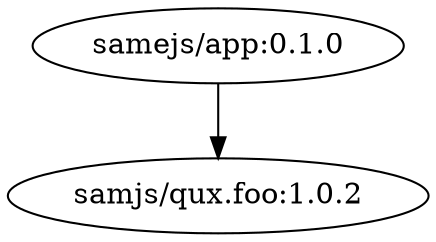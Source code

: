 digraph "example1" {
    "samejs/app:0.1.0" -> "samjs/qux.foo:1.0.2"

    "samjs/qux.foo:1.0.2" [modules = "qux.foo"]
}
